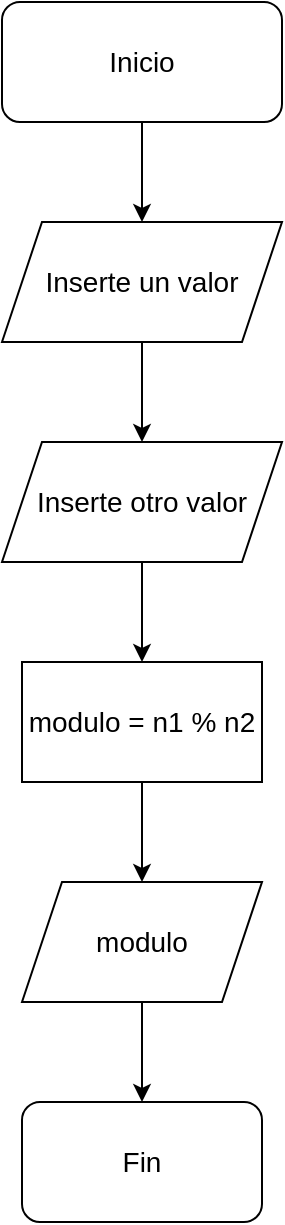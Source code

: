 <mxfile version="26.0.16">
  <diagram name="Page-1" id="apOVl8SDUlImBMhl18na">
    <mxGraphModel dx="1434" dy="907" grid="1" gridSize="10" guides="1" tooltips="1" connect="1" arrows="1" fold="1" page="1" pageScale="1" pageWidth="850" pageHeight="1100" math="0" shadow="0" adaptiveColors="auto">
      <root>
        <mxCell id="0" />
        <mxCell id="1" parent="0" />
        <mxCell id="in51TrtaENlv2OcJqaOd-1" value="&lt;div&gt;Inicio&lt;/div&gt;" style="rounded=1;whiteSpace=wrap;html=1;glass=0;fontSize=14;" parent="1" vertex="1">
          <mxGeometry x="350" y="10" width="140" height="60" as="geometry" />
        </mxCell>
        <mxCell id="in51TrtaENlv2OcJqaOd-2" value="" style="endArrow=classic;html=1;rounded=0;exitX=0.5;exitY=1;exitDx=0;exitDy=0;entryX=0.5;entryY=0;entryDx=0;entryDy=0;fontSize=14;" parent="1" source="in51TrtaENlv2OcJqaOd-1" target="in51TrtaENlv2OcJqaOd-3" edge="1">
          <mxGeometry width="50" height="50" relative="1" as="geometry">
            <mxPoint x="420" y="170" as="sourcePoint" />
            <mxPoint x="410" y="120" as="targetPoint" />
          </mxGeometry>
        </mxCell>
        <mxCell id="rQh2p5IQfalsOT1BKILf-2" style="edgeStyle=orthogonalEdgeStyle;rounded=0;orthogonalLoop=1;jettySize=auto;html=1;entryX=0.5;entryY=0;entryDx=0;entryDy=0;fontSize=14;" edge="1" parent="1" source="in51TrtaENlv2OcJqaOd-3" target="rQh2p5IQfalsOT1BKILf-1">
          <mxGeometry relative="1" as="geometry" />
        </mxCell>
        <mxCell id="in51TrtaENlv2OcJqaOd-3" value="Inserte un valor" style="shape=parallelogram;perimeter=parallelogramPerimeter;whiteSpace=wrap;html=1;fixedSize=1;gradientColor=none;strokeColor=default;rounded=0;fontSize=14;" parent="1" vertex="1">
          <mxGeometry x="350" y="120" width="140" height="60" as="geometry" />
        </mxCell>
        <mxCell id="rQh2p5IQfalsOT1BKILf-4" style="edgeStyle=orthogonalEdgeStyle;rounded=0;orthogonalLoop=1;jettySize=auto;html=1;exitX=0.5;exitY=1;exitDx=0;exitDy=0;entryX=0.5;entryY=0;entryDx=0;entryDy=0;fontSize=14;" edge="1" parent="1" source="rQh2p5IQfalsOT1BKILf-1" target="rQh2p5IQfalsOT1BKILf-3">
          <mxGeometry relative="1" as="geometry" />
        </mxCell>
        <mxCell id="rQh2p5IQfalsOT1BKILf-1" value="Inserte otro valor" style="shape=parallelogram;perimeter=parallelogramPerimeter;whiteSpace=wrap;html=1;fixedSize=1;gradientColor=none;strokeColor=default;rounded=0;fontSize=14;" vertex="1" parent="1">
          <mxGeometry x="350" y="230" width="140" height="60" as="geometry" />
        </mxCell>
        <mxCell id="rQh2p5IQfalsOT1BKILf-9" style="edgeStyle=orthogonalEdgeStyle;rounded=0;orthogonalLoop=1;jettySize=auto;html=1;exitX=0.5;exitY=1;exitDx=0;exitDy=0;entryX=0.5;entryY=0;entryDx=0;entryDy=0;fontSize=14;" edge="1" parent="1" source="rQh2p5IQfalsOT1BKILf-3" target="rQh2p5IQfalsOT1BKILf-5">
          <mxGeometry relative="1" as="geometry" />
        </mxCell>
        <mxCell id="rQh2p5IQfalsOT1BKILf-3" value="modulo = n1 %&lt;span style=&quot;background-color: transparent; color: light-dark(rgb(0, 0, 0), rgb(255, 255, 255));&quot;&gt;&amp;nbsp;n2&lt;/span&gt;" style="rounded=0;whiteSpace=wrap;html=1;fontSize=14;" vertex="1" parent="1">
          <mxGeometry x="360" y="340" width="120" height="60" as="geometry" />
        </mxCell>
        <mxCell id="rQh2p5IQfalsOT1BKILf-11" style="edgeStyle=orthogonalEdgeStyle;rounded=0;orthogonalLoop=1;jettySize=auto;html=1;exitX=0.5;exitY=1;exitDx=0;exitDy=0;entryX=0.5;entryY=0;entryDx=0;entryDy=0;fontSize=14;" edge="1" parent="1" source="rQh2p5IQfalsOT1BKILf-5" target="rQh2p5IQfalsOT1BKILf-10">
          <mxGeometry relative="1" as="geometry" />
        </mxCell>
        <mxCell id="rQh2p5IQfalsOT1BKILf-5" value="modulo" style="shape=parallelogram;perimeter=parallelogramPerimeter;whiteSpace=wrap;html=1;fixedSize=1;fontSize=14;" vertex="1" parent="1">
          <mxGeometry x="360" y="450" width="120" height="60" as="geometry" />
        </mxCell>
        <mxCell id="rQh2p5IQfalsOT1BKILf-10" value="Fin" style="rounded=1;whiteSpace=wrap;html=1;fontSize=14;" vertex="1" parent="1">
          <mxGeometry x="360" y="560" width="120" height="60" as="geometry" />
        </mxCell>
      </root>
    </mxGraphModel>
  </diagram>
</mxfile>
